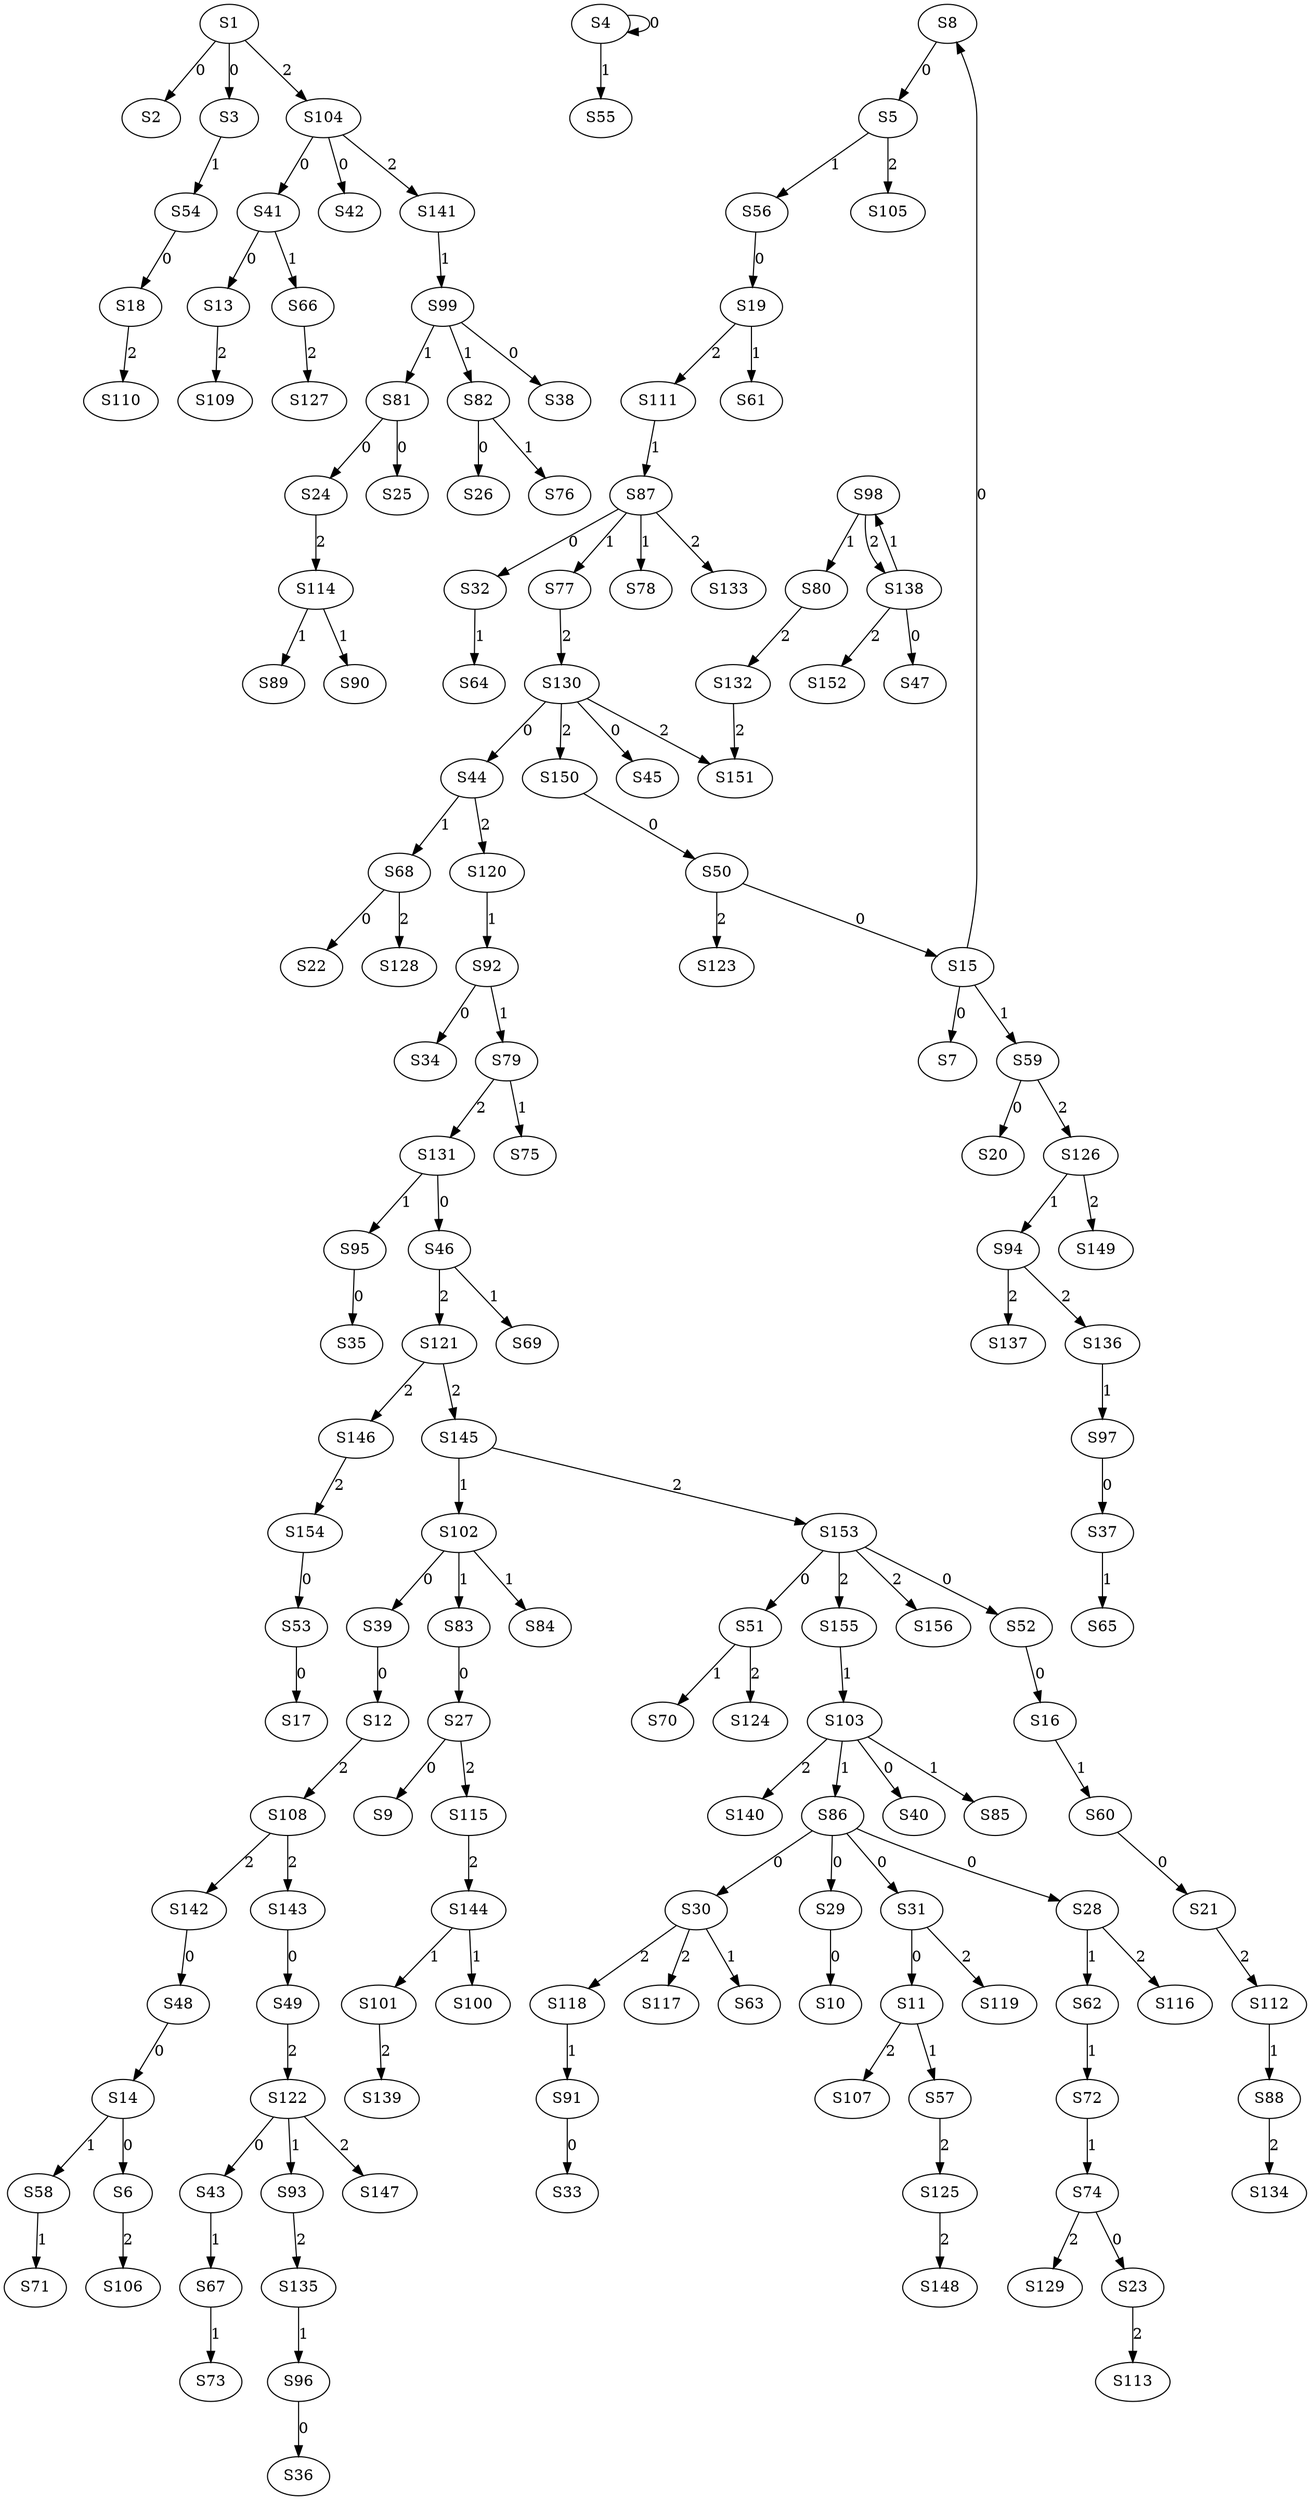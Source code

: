 strict digraph {
	S1 -> S2 [ label = 0 ];
	S1 -> S3 [ label = 0 ];
	S4 -> S4 [ label = 0 ];
	S8 -> S5 [ label = 0 ];
	S14 -> S6 [ label = 0 ];
	S15 -> S7 [ label = 0 ];
	S15 -> S8 [ label = 0 ];
	S27 -> S9 [ label = 0 ];
	S29 -> S10 [ label = 0 ];
	S31 -> S11 [ label = 0 ];
	S39 -> S12 [ label = 0 ];
	S41 -> S13 [ label = 0 ];
	S48 -> S14 [ label = 0 ];
	S50 -> S15 [ label = 0 ];
	S52 -> S16 [ label = 0 ];
	S53 -> S17 [ label = 0 ];
	S54 -> S18 [ label = 0 ];
	S56 -> S19 [ label = 0 ];
	S59 -> S20 [ label = 0 ];
	S60 -> S21 [ label = 0 ];
	S68 -> S22 [ label = 0 ];
	S74 -> S23 [ label = 0 ];
	S81 -> S24 [ label = 0 ];
	S81 -> S25 [ label = 0 ];
	S82 -> S26 [ label = 0 ];
	S83 -> S27 [ label = 0 ];
	S86 -> S28 [ label = 0 ];
	S86 -> S29 [ label = 0 ];
	S86 -> S30 [ label = 0 ];
	S86 -> S31 [ label = 0 ];
	S87 -> S32 [ label = 0 ];
	S91 -> S33 [ label = 0 ];
	S92 -> S34 [ label = 0 ];
	S95 -> S35 [ label = 0 ];
	S96 -> S36 [ label = 0 ];
	S97 -> S37 [ label = 0 ];
	S99 -> S38 [ label = 0 ];
	S102 -> S39 [ label = 0 ];
	S103 -> S40 [ label = 0 ];
	S104 -> S41 [ label = 0 ];
	S104 -> S42 [ label = 0 ];
	S122 -> S43 [ label = 0 ];
	S130 -> S44 [ label = 0 ];
	S130 -> S45 [ label = 0 ];
	S131 -> S46 [ label = 0 ];
	S138 -> S47 [ label = 0 ];
	S142 -> S48 [ label = 0 ];
	S143 -> S49 [ label = 0 ];
	S150 -> S50 [ label = 0 ];
	S153 -> S51 [ label = 0 ];
	S153 -> S52 [ label = 0 ];
	S154 -> S53 [ label = 0 ];
	S3 -> S54 [ label = 1 ];
	S4 -> S55 [ label = 1 ];
	S5 -> S56 [ label = 1 ];
	S11 -> S57 [ label = 1 ];
	S14 -> S58 [ label = 1 ];
	S15 -> S59 [ label = 1 ];
	S16 -> S60 [ label = 1 ];
	S19 -> S61 [ label = 1 ];
	S28 -> S62 [ label = 1 ];
	S30 -> S63 [ label = 1 ];
	S32 -> S64 [ label = 1 ];
	S37 -> S65 [ label = 1 ];
	S41 -> S66 [ label = 1 ];
	S43 -> S67 [ label = 1 ];
	S44 -> S68 [ label = 1 ];
	S46 -> S69 [ label = 1 ];
	S51 -> S70 [ label = 1 ];
	S58 -> S71 [ label = 1 ];
	S62 -> S72 [ label = 1 ];
	S67 -> S73 [ label = 1 ];
	S72 -> S74 [ label = 1 ];
	S79 -> S75 [ label = 1 ];
	S82 -> S76 [ label = 1 ];
	S87 -> S77 [ label = 1 ];
	S87 -> S78 [ label = 1 ];
	S92 -> S79 [ label = 1 ];
	S98 -> S80 [ label = 1 ];
	S99 -> S81 [ label = 1 ];
	S99 -> S82 [ label = 1 ];
	S102 -> S83 [ label = 1 ];
	S102 -> S84 [ label = 1 ];
	S103 -> S85 [ label = 1 ];
	S103 -> S86 [ label = 1 ];
	S111 -> S87 [ label = 1 ];
	S112 -> S88 [ label = 1 ];
	S114 -> S89 [ label = 1 ];
	S114 -> S90 [ label = 1 ];
	S118 -> S91 [ label = 1 ];
	S120 -> S92 [ label = 1 ];
	S122 -> S93 [ label = 1 ];
	S126 -> S94 [ label = 1 ];
	S131 -> S95 [ label = 1 ];
	S135 -> S96 [ label = 1 ];
	S136 -> S97 [ label = 1 ];
	S138 -> S98 [ label = 1 ];
	S141 -> S99 [ label = 1 ];
	S144 -> S100 [ label = 1 ];
	S144 -> S101 [ label = 1 ];
	S145 -> S102 [ label = 1 ];
	S155 -> S103 [ label = 1 ];
	S1 -> S104 [ label = 2 ];
	S5 -> S105 [ label = 2 ];
	S6 -> S106 [ label = 2 ];
	S11 -> S107 [ label = 2 ];
	S12 -> S108 [ label = 2 ];
	S13 -> S109 [ label = 2 ];
	S18 -> S110 [ label = 2 ];
	S19 -> S111 [ label = 2 ];
	S21 -> S112 [ label = 2 ];
	S23 -> S113 [ label = 2 ];
	S24 -> S114 [ label = 2 ];
	S27 -> S115 [ label = 2 ];
	S28 -> S116 [ label = 2 ];
	S30 -> S117 [ label = 2 ];
	S30 -> S118 [ label = 2 ];
	S31 -> S119 [ label = 2 ];
	S44 -> S120 [ label = 2 ];
	S46 -> S121 [ label = 2 ];
	S49 -> S122 [ label = 2 ];
	S50 -> S123 [ label = 2 ];
	S51 -> S124 [ label = 2 ];
	S57 -> S125 [ label = 2 ];
	S59 -> S126 [ label = 2 ];
	S66 -> S127 [ label = 2 ];
	S68 -> S128 [ label = 2 ];
	S74 -> S129 [ label = 2 ];
	S77 -> S130 [ label = 2 ];
	S79 -> S131 [ label = 2 ];
	S80 -> S132 [ label = 2 ];
	S87 -> S133 [ label = 2 ];
	S88 -> S134 [ label = 2 ];
	S93 -> S135 [ label = 2 ];
	S94 -> S136 [ label = 2 ];
	S94 -> S137 [ label = 2 ];
	S98 -> S138 [ label = 2 ];
	S101 -> S139 [ label = 2 ];
	S103 -> S140 [ label = 2 ];
	S104 -> S141 [ label = 2 ];
	S108 -> S142 [ label = 2 ];
	S108 -> S143 [ label = 2 ];
	S115 -> S144 [ label = 2 ];
	S121 -> S145 [ label = 2 ];
	S121 -> S146 [ label = 2 ];
	S122 -> S147 [ label = 2 ];
	S125 -> S148 [ label = 2 ];
	S126 -> S149 [ label = 2 ];
	S130 -> S150 [ label = 2 ];
	S132 -> S151 [ label = 2 ];
	S138 -> S152 [ label = 2 ];
	S145 -> S153 [ label = 2 ];
	S146 -> S154 [ label = 2 ];
	S153 -> S155 [ label = 2 ];
	S153 -> S156 [ label = 2 ];
	S130 -> S151 [ label = 2 ];
}